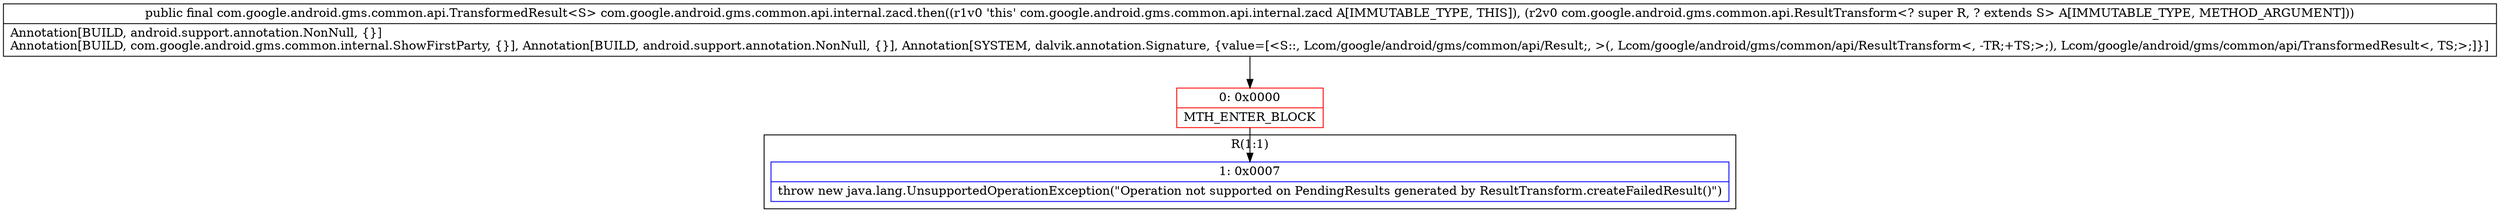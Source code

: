 digraph "CFG forcom.google.android.gms.common.api.internal.zacd.then(Lcom\/google\/android\/gms\/common\/api\/ResultTransform;)Lcom\/google\/android\/gms\/common\/api\/TransformedResult;" {
subgraph cluster_Region_590574345 {
label = "R(1:1)";
node [shape=record,color=blue];
Node_1 [shape=record,label="{1\:\ 0x0007|throw new java.lang.UnsupportedOperationException(\"Operation not supported on PendingResults generated by ResultTransform.createFailedResult()\")\l}"];
}
Node_0 [shape=record,color=red,label="{0\:\ 0x0000|MTH_ENTER_BLOCK\l}"];
MethodNode[shape=record,label="{public final com.google.android.gms.common.api.TransformedResult\<S\> com.google.android.gms.common.api.internal.zacd.then((r1v0 'this' com.google.android.gms.common.api.internal.zacd A[IMMUTABLE_TYPE, THIS]), (r2v0 com.google.android.gms.common.api.ResultTransform\<? super R, ? extends S\> A[IMMUTABLE_TYPE, METHOD_ARGUMENT]))  | Annotation[BUILD, android.support.annotation.NonNull, \{\}]\lAnnotation[BUILD, com.google.android.gms.common.internal.ShowFirstParty, \{\}], Annotation[BUILD, android.support.annotation.NonNull, \{\}], Annotation[SYSTEM, dalvik.annotation.Signature, \{value=[\<S::, Lcom\/google\/android\/gms\/common\/api\/Result;, \>(, Lcom\/google\/android\/gms\/common\/api\/ResultTransform\<, \-TR;+TS;\>;), Lcom\/google\/android\/gms\/common\/api\/TransformedResult\<, TS;\>;]\}]\l}"];
MethodNode -> Node_0;
Node_0 -> Node_1;
}

